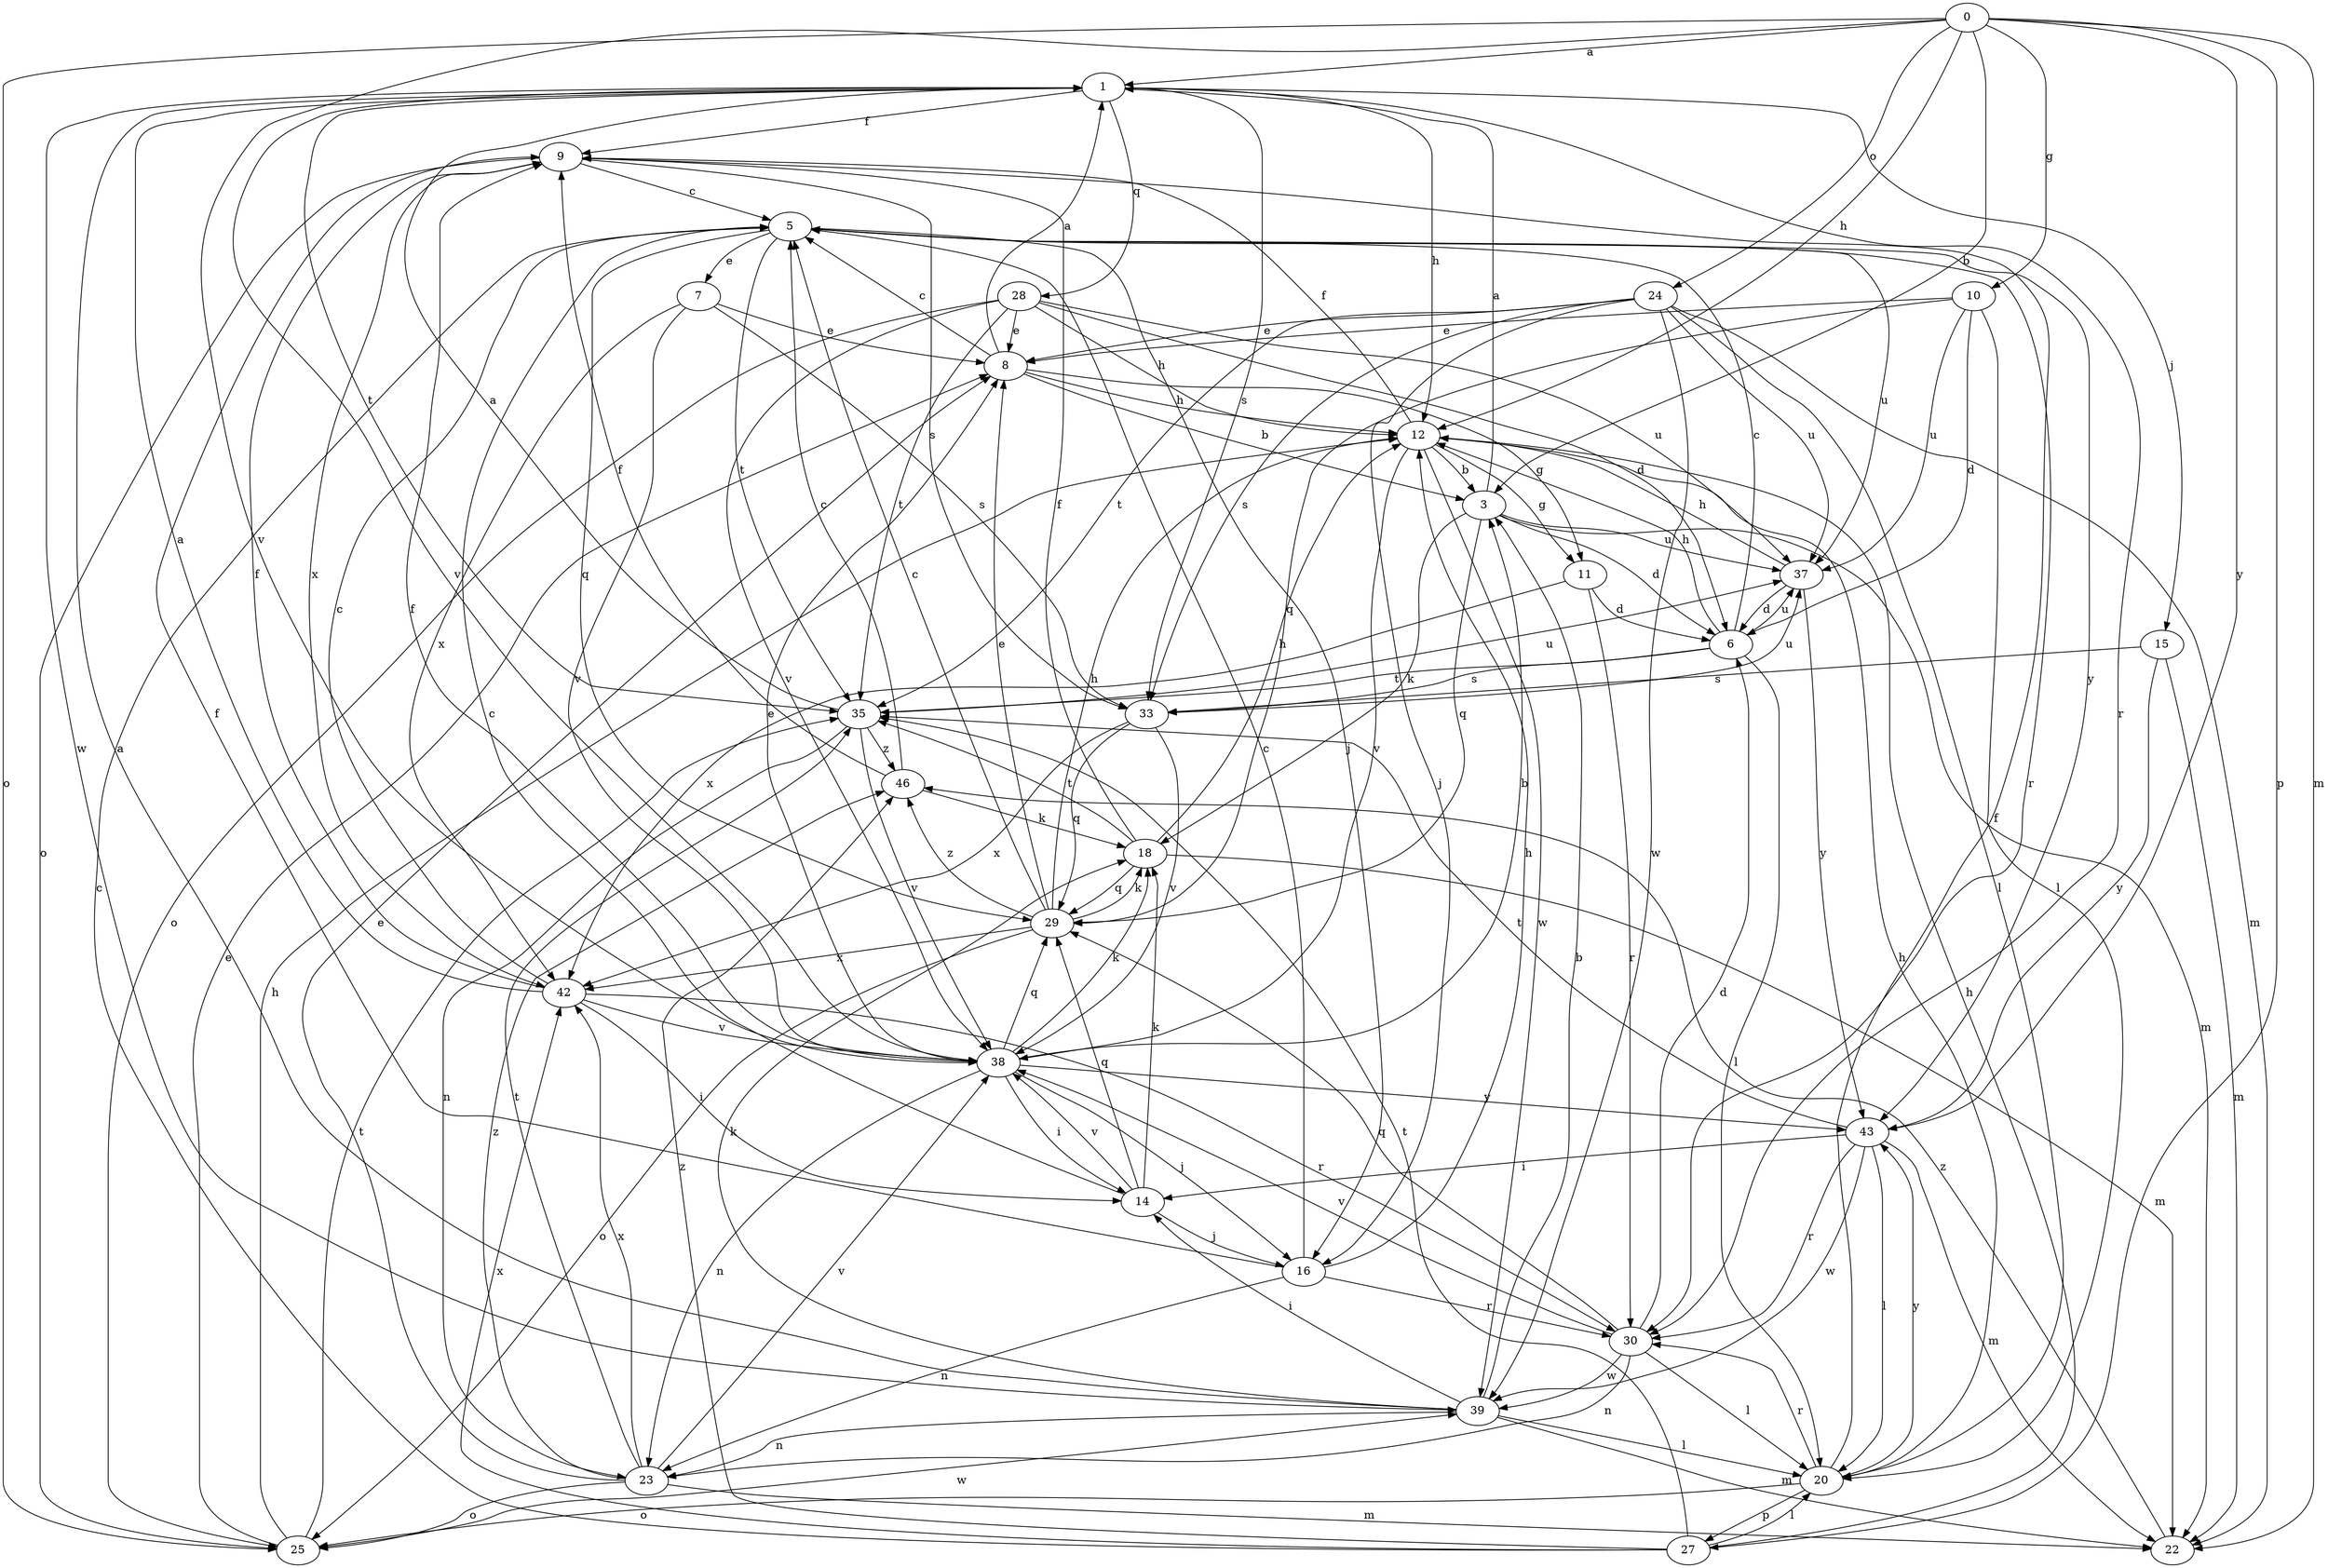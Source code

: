 strict digraph  {
0;
1;
3;
5;
6;
7;
8;
9;
10;
11;
12;
14;
15;
16;
18;
20;
22;
23;
24;
25;
27;
28;
29;
30;
33;
35;
37;
38;
39;
42;
43;
46;
0 -> 1  [label=a];
0 -> 3  [label=b];
0 -> 10  [label=g];
0 -> 12  [label=h];
0 -> 22  [label=m];
0 -> 24  [label=o];
0 -> 25  [label=o];
0 -> 27  [label=p];
0 -> 38  [label=v];
0 -> 43  [label=y];
1 -> 9  [label=f];
1 -> 12  [label=h];
1 -> 15  [label=j];
1 -> 28  [label=q];
1 -> 30  [label=r];
1 -> 33  [label=s];
1 -> 35  [label=t];
1 -> 38  [label=v];
1 -> 39  [label=w];
3 -> 1  [label=a];
3 -> 6  [label=d];
3 -> 18  [label=k];
3 -> 22  [label=m];
3 -> 29  [label=q];
3 -> 37  [label=u];
5 -> 7  [label=e];
5 -> 16  [label=j];
5 -> 29  [label=q];
5 -> 30  [label=r];
5 -> 35  [label=t];
5 -> 37  [label=u];
5 -> 43  [label=y];
6 -> 5  [label=c];
6 -> 12  [label=h];
6 -> 20  [label=l];
6 -> 33  [label=s];
6 -> 35  [label=t];
6 -> 37  [label=u];
7 -> 8  [label=e];
7 -> 33  [label=s];
7 -> 38  [label=v];
7 -> 42  [label=x];
8 -> 1  [label=a];
8 -> 3  [label=b];
8 -> 5  [label=c];
8 -> 11  [label=g];
8 -> 12  [label=h];
9 -> 5  [label=c];
9 -> 25  [label=o];
9 -> 33  [label=s];
9 -> 42  [label=x];
10 -> 6  [label=d];
10 -> 8  [label=e];
10 -> 20  [label=l];
10 -> 29  [label=q];
10 -> 37  [label=u];
11 -> 6  [label=d];
11 -> 30  [label=r];
11 -> 42  [label=x];
12 -> 3  [label=b];
12 -> 9  [label=f];
12 -> 11  [label=g];
12 -> 38  [label=v];
12 -> 39  [label=w];
14 -> 5  [label=c];
14 -> 16  [label=j];
14 -> 18  [label=k];
14 -> 29  [label=q];
14 -> 38  [label=v];
15 -> 22  [label=m];
15 -> 33  [label=s];
15 -> 43  [label=y];
16 -> 5  [label=c];
16 -> 9  [label=f];
16 -> 12  [label=h];
16 -> 23  [label=n];
16 -> 30  [label=r];
18 -> 9  [label=f];
18 -> 12  [label=h];
18 -> 22  [label=m];
18 -> 29  [label=q];
18 -> 35  [label=t];
20 -> 9  [label=f];
20 -> 12  [label=h];
20 -> 25  [label=o];
20 -> 27  [label=p];
20 -> 30  [label=r];
20 -> 43  [label=y];
22 -> 46  [label=z];
23 -> 8  [label=e];
23 -> 22  [label=m];
23 -> 25  [label=o];
23 -> 35  [label=t];
23 -> 38  [label=v];
23 -> 42  [label=x];
23 -> 46  [label=z];
24 -> 8  [label=e];
24 -> 16  [label=j];
24 -> 20  [label=l];
24 -> 22  [label=m];
24 -> 33  [label=s];
24 -> 35  [label=t];
24 -> 37  [label=u];
24 -> 39  [label=w];
25 -> 8  [label=e];
25 -> 12  [label=h];
25 -> 35  [label=t];
25 -> 39  [label=w];
27 -> 5  [label=c];
27 -> 12  [label=h];
27 -> 20  [label=l];
27 -> 35  [label=t];
27 -> 42  [label=x];
27 -> 46  [label=z];
28 -> 6  [label=d];
28 -> 8  [label=e];
28 -> 12  [label=h];
28 -> 25  [label=o];
28 -> 35  [label=t];
28 -> 37  [label=u];
28 -> 38  [label=v];
29 -> 5  [label=c];
29 -> 8  [label=e];
29 -> 12  [label=h];
29 -> 18  [label=k];
29 -> 25  [label=o];
29 -> 42  [label=x];
29 -> 46  [label=z];
30 -> 6  [label=d];
30 -> 20  [label=l];
30 -> 23  [label=n];
30 -> 29  [label=q];
30 -> 38  [label=v];
30 -> 39  [label=w];
33 -> 29  [label=q];
33 -> 37  [label=u];
33 -> 38  [label=v];
33 -> 42  [label=x];
35 -> 1  [label=a];
35 -> 23  [label=n];
35 -> 37  [label=u];
35 -> 38  [label=v];
35 -> 46  [label=z];
37 -> 6  [label=d];
37 -> 12  [label=h];
37 -> 43  [label=y];
38 -> 3  [label=b];
38 -> 8  [label=e];
38 -> 9  [label=f];
38 -> 14  [label=i];
38 -> 16  [label=j];
38 -> 18  [label=k];
38 -> 23  [label=n];
38 -> 29  [label=q];
38 -> 43  [label=y];
39 -> 1  [label=a];
39 -> 3  [label=b];
39 -> 14  [label=i];
39 -> 18  [label=k];
39 -> 20  [label=l];
39 -> 22  [label=m];
39 -> 23  [label=n];
42 -> 1  [label=a];
42 -> 5  [label=c];
42 -> 9  [label=f];
42 -> 14  [label=i];
42 -> 30  [label=r];
42 -> 38  [label=v];
43 -> 14  [label=i];
43 -> 20  [label=l];
43 -> 22  [label=m];
43 -> 30  [label=r];
43 -> 35  [label=t];
43 -> 39  [label=w];
46 -> 5  [label=c];
46 -> 9  [label=f];
46 -> 18  [label=k];
}
